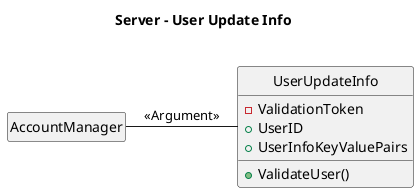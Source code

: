 @startuml
hide circle
hide empty members

Title <b>Server - User Update Info</b>\n

class "AccountManager" as uam
class "UserUpdateInfo" as uaui{
	-ValidationToken
	+UserID
	+UserInfoKeyValuePairs
	+ValidateUser()
	}

uam - uaui : <<Argument>>


@enduml